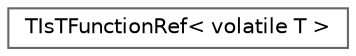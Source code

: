 digraph "Graphical Class Hierarchy"
{
 // INTERACTIVE_SVG=YES
 // LATEX_PDF_SIZE
  bgcolor="transparent";
  edge [fontname=Helvetica,fontsize=10,labelfontname=Helvetica,labelfontsize=10];
  node [fontname=Helvetica,fontsize=10,shape=box,height=0.2,width=0.4];
  rankdir="LR";
  Node0 [id="Node000000",label="TIsTFunctionRef\< volatile T \>",height=0.2,width=0.4,color="grey40", fillcolor="white", style="filled",URL="$df/d9e/structTIsTFunctionRef_3_01volatile_01T_01_4.html",tooltip=" "];
}
